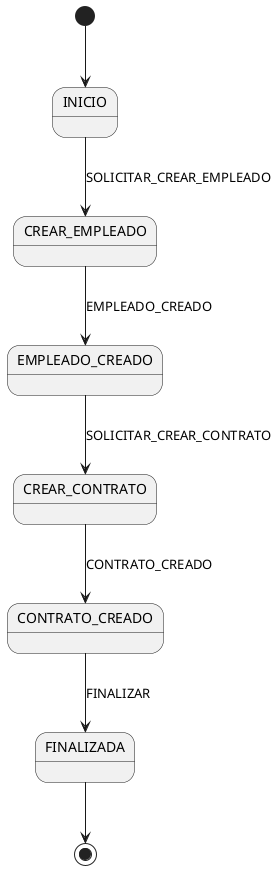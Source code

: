 @startuml
[*] --> INICIO
INICIO --> CREAR_EMPLEADO : SOLICITAR_CREAR_EMPLEADO
CREAR_EMPLEADO --> EMPLEADO_CREADO : EMPLEADO_CREADO
EMPLEADO_CREADO --> CREAR_CONTRATO : SOLICITAR_CREAR_CONTRATO
CREAR_CONTRATO --> CONTRATO_CREADO : CONTRATO_CREADO
CONTRATO_CREADO --> FINALIZADA : FINALIZAR
FINALIZADA --> [*]
@enduml

